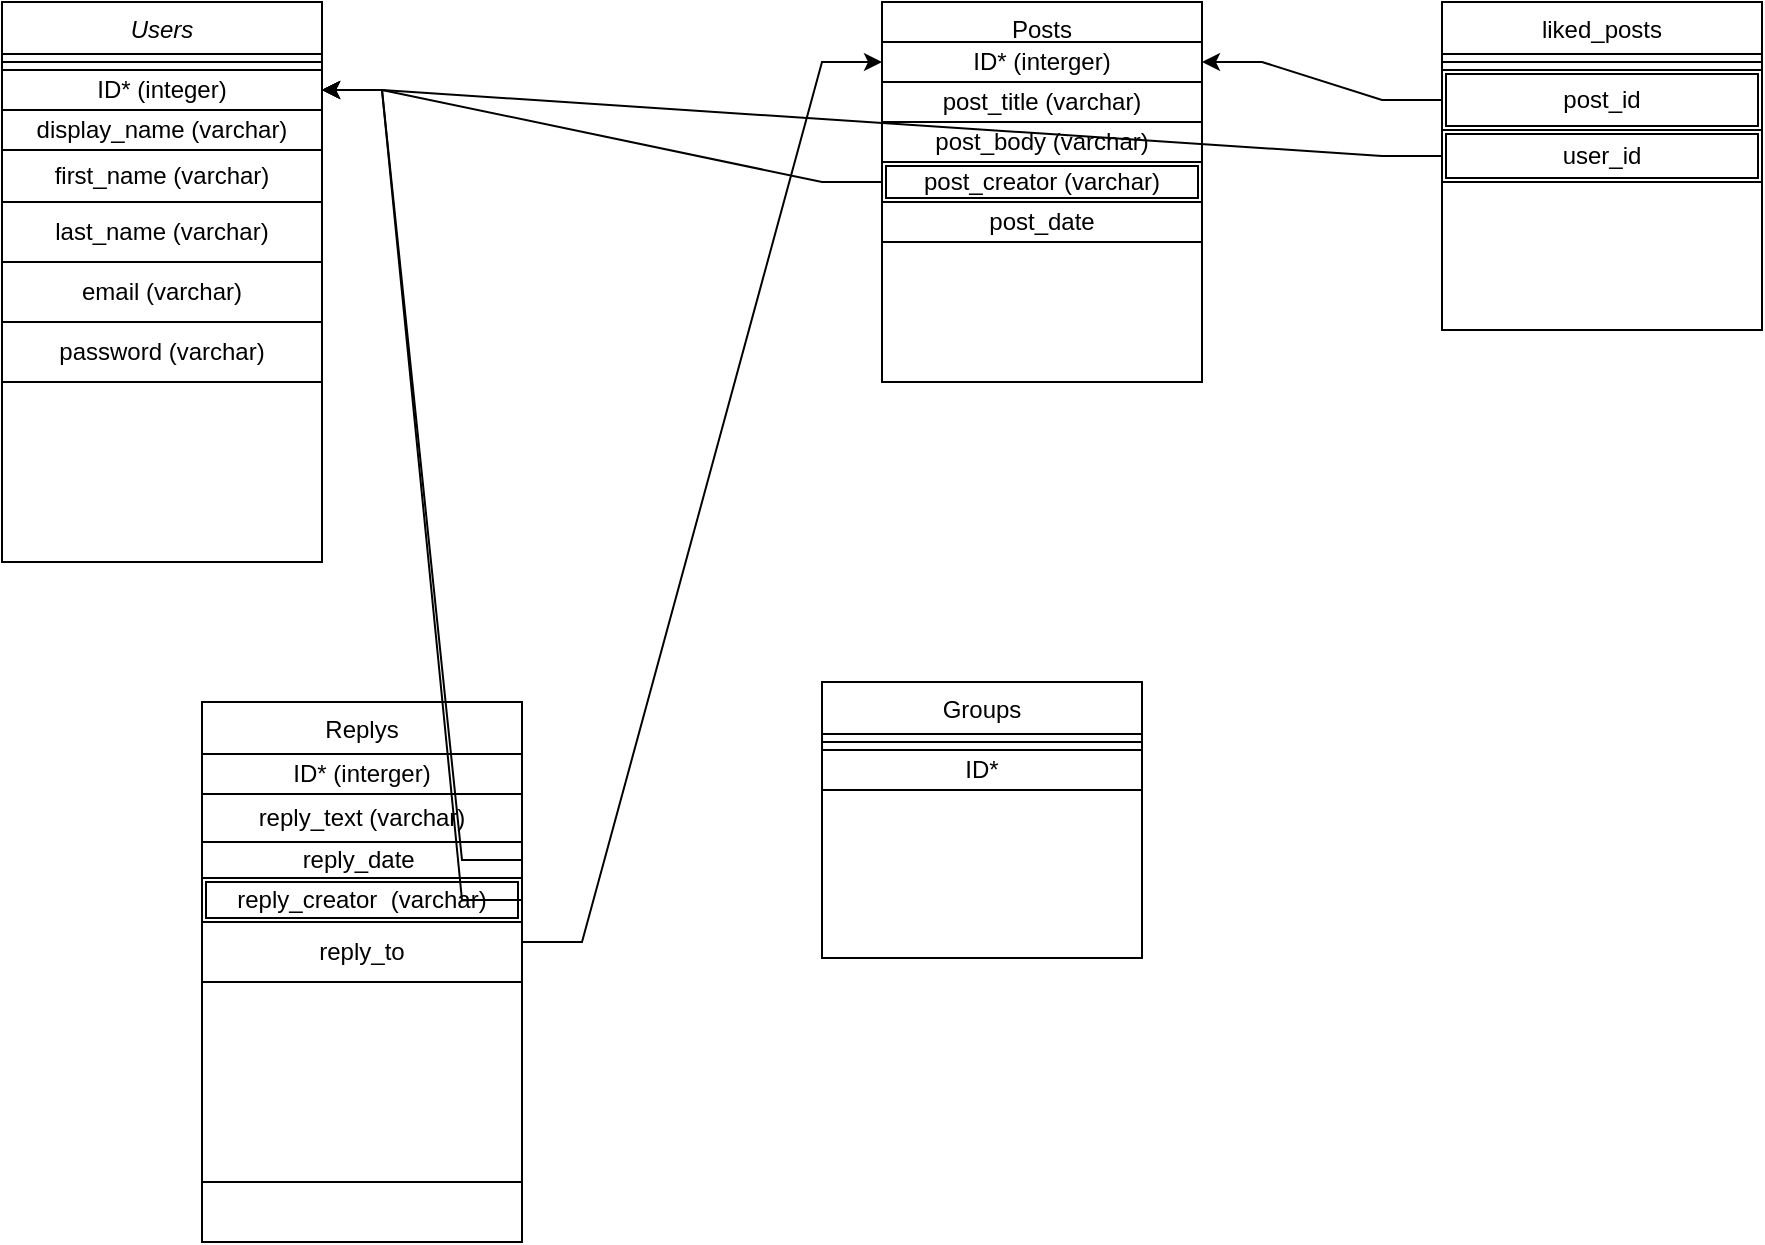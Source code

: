 <mxfile version="20.6.0" type="github">
  <diagram id="C5RBs43oDa-KdzZeNtuy" name="Page-1">
    <mxGraphModel dx="1716" dy="1129" grid="1" gridSize="10" guides="1" tooltips="1" connect="1" arrows="1" fold="1" page="1" pageScale="1" pageWidth="827" pageHeight="1169" math="0" shadow="0">
      <root>
        <mxCell id="WIyWlLk6GJQsqaUBKTNV-0" />
        <mxCell id="WIyWlLk6GJQsqaUBKTNV-1" parent="WIyWlLk6GJQsqaUBKTNV-0" />
        <mxCell id="zkfFHV4jXpPFQw0GAbJ--0" value="Users" style="swimlane;fontStyle=2;align=center;verticalAlign=top;childLayout=stackLayout;horizontal=1;startSize=26;horizontalStack=0;resizeParent=1;resizeLast=0;collapsible=1;marginBottom=0;rounded=0;shadow=0;strokeWidth=1;" parent="WIyWlLk6GJQsqaUBKTNV-1" vertex="1">
          <mxGeometry x="20" y="10" width="160" height="280" as="geometry">
            <mxRectangle x="230" y="140" width="160" height="26" as="alternateBounds" />
          </mxGeometry>
        </mxCell>
        <mxCell id="zkfFHV4jXpPFQw0GAbJ--4" value="" style="line;html=1;strokeWidth=1;align=left;verticalAlign=middle;spacingTop=-1;spacingLeft=3;spacingRight=3;rotatable=0;labelPosition=right;points=[];portConstraint=eastwest;" parent="zkfFHV4jXpPFQw0GAbJ--0" vertex="1">
          <mxGeometry y="26" width="160" height="8" as="geometry" />
        </mxCell>
        <mxCell id="IrUc4O2lOD2biZYqowbz-2" value="ID* (integer)" style="rounded=0;whiteSpace=wrap;html=1;" vertex="1" parent="zkfFHV4jXpPFQw0GAbJ--0">
          <mxGeometry y="34" width="160" height="20" as="geometry" />
        </mxCell>
        <mxCell id="IrUc4O2lOD2biZYqowbz-7" value="display_name (varchar)" style="rounded=0;whiteSpace=wrap;html=1;" vertex="1" parent="zkfFHV4jXpPFQw0GAbJ--0">
          <mxGeometry y="54" width="160" height="20" as="geometry" />
        </mxCell>
        <mxCell id="IrUc4O2lOD2biZYqowbz-9" value="first_name (varchar)" style="rounded=0;whiteSpace=wrap;html=1;" vertex="1" parent="zkfFHV4jXpPFQw0GAbJ--0">
          <mxGeometry y="74" width="160" height="26" as="geometry" />
        </mxCell>
        <mxCell id="IrUc4O2lOD2biZYqowbz-8" value="last_name (varchar)" style="rounded=0;whiteSpace=wrap;html=1;" vertex="1" parent="zkfFHV4jXpPFQw0GAbJ--0">
          <mxGeometry y="100" width="160" height="30" as="geometry" />
        </mxCell>
        <mxCell id="IrUc4O2lOD2biZYqowbz-6" value="email (varchar)" style="rounded=0;whiteSpace=wrap;html=1;" vertex="1" parent="zkfFHV4jXpPFQw0GAbJ--0">
          <mxGeometry y="130" width="160" height="30" as="geometry" />
        </mxCell>
        <mxCell id="IrUc4O2lOD2biZYqowbz-11" value="password (varchar)" style="rounded=0;whiteSpace=wrap;html=1;" vertex="1" parent="zkfFHV4jXpPFQw0GAbJ--0">
          <mxGeometry y="160" width="160" height="30" as="geometry" />
        </mxCell>
        <mxCell id="zkfFHV4jXpPFQw0GAbJ--6" value="Replys" style="swimlane;fontStyle=0;align=center;verticalAlign=top;childLayout=stackLayout;horizontal=1;startSize=26;horizontalStack=0;resizeParent=1;resizeLast=0;collapsible=1;marginBottom=0;rounded=0;shadow=0;strokeWidth=1;" parent="WIyWlLk6GJQsqaUBKTNV-1" vertex="1">
          <mxGeometry x="120" y="360" width="160" height="270" as="geometry">
            <mxRectangle x="130" y="380" width="160" height="26" as="alternateBounds" />
          </mxGeometry>
        </mxCell>
        <mxCell id="IrUc4O2lOD2biZYqowbz-4" value="ID* (interger)" style="rounded=0;whiteSpace=wrap;html=1;" vertex="1" parent="zkfFHV4jXpPFQw0GAbJ--6">
          <mxGeometry y="26" width="160" height="20" as="geometry" />
        </mxCell>
        <mxCell id="IrUc4O2lOD2biZYqowbz-15" value="reply_text (varchar)" style="rounded=0;whiteSpace=wrap;html=1;" vertex="1" parent="zkfFHV4jXpPFQw0GAbJ--6">
          <mxGeometry y="46" width="160" height="24" as="geometry" />
        </mxCell>
        <mxCell id="IrUc4O2lOD2biZYqowbz-30" value="reply_date&amp;nbsp;" style="whiteSpace=wrap;html=1;" vertex="1" parent="zkfFHV4jXpPFQw0GAbJ--6">
          <mxGeometry y="70" width="160" height="18" as="geometry" />
        </mxCell>
        <mxCell id="IrUc4O2lOD2biZYqowbz-36" value="reply_creator&amp;nbsp; (varchar)" style="shape=ext;double=1;rounded=0;whiteSpace=wrap;html=1;" vertex="1" parent="zkfFHV4jXpPFQw0GAbJ--6">
          <mxGeometry y="88" width="160" height="22" as="geometry" />
        </mxCell>
        <mxCell id="IrUc4O2lOD2biZYqowbz-55" value="reply_to" style="rounded=0;whiteSpace=wrap;html=1;" vertex="1" parent="zkfFHV4jXpPFQw0GAbJ--6">
          <mxGeometry y="110" width="160" height="30" as="geometry" />
        </mxCell>
        <mxCell id="IrUc4O2lOD2biZYqowbz-29" value="" style="rounded=0;whiteSpace=wrap;html=1;" vertex="1" parent="zkfFHV4jXpPFQw0GAbJ--6">
          <mxGeometry y="140" width="160" height="100" as="geometry" />
        </mxCell>
        <mxCell id="zkfFHV4jXpPFQw0GAbJ--17" value="Posts" style="swimlane;fontStyle=0;align=center;verticalAlign=top;childLayout=stackLayout;horizontal=1;startSize=20;horizontalStack=0;resizeParent=1;resizeLast=0;collapsible=1;marginBottom=0;rounded=0;shadow=0;strokeWidth=1;" parent="WIyWlLk6GJQsqaUBKTNV-1" vertex="1">
          <mxGeometry x="460" y="10" width="160" height="190" as="geometry">
            <mxRectangle x="460" y="10" width="160" height="26" as="alternateBounds" />
          </mxGeometry>
        </mxCell>
        <mxCell id="IrUc4O2lOD2biZYqowbz-3" value="ID* (interger)" style="rounded=0;whiteSpace=wrap;html=1;" vertex="1" parent="zkfFHV4jXpPFQw0GAbJ--17">
          <mxGeometry y="20" width="160" height="20" as="geometry" />
        </mxCell>
        <mxCell id="IrUc4O2lOD2biZYqowbz-12" value="post_title (varchar)" style="rounded=0;whiteSpace=wrap;html=1;" vertex="1" parent="zkfFHV4jXpPFQw0GAbJ--17">
          <mxGeometry y="40" width="160" height="20" as="geometry" />
        </mxCell>
        <mxCell id="IrUc4O2lOD2biZYqowbz-14" value="post_body (varchar)" style="rounded=0;whiteSpace=wrap;html=1;" vertex="1" parent="zkfFHV4jXpPFQw0GAbJ--17">
          <mxGeometry y="60" width="160" height="20" as="geometry" />
        </mxCell>
        <mxCell id="IrUc4O2lOD2biZYqowbz-27" value="post_creator (varchar)" style="shape=ext;double=1;rounded=0;whiteSpace=wrap;html=1;" vertex="1" parent="zkfFHV4jXpPFQw0GAbJ--17">
          <mxGeometry y="80" width="160" height="20" as="geometry" />
        </mxCell>
        <mxCell id="IrUc4O2lOD2biZYqowbz-28" value="post_date" style="rounded=0;whiteSpace=wrap;html=1;" vertex="1" parent="zkfFHV4jXpPFQw0GAbJ--17">
          <mxGeometry y="100" width="160" height="20" as="geometry" />
        </mxCell>
        <mxCell id="IrUc4O2lOD2biZYqowbz-0" value="Groups" style="swimlane;fontStyle=0;align=center;verticalAlign=top;childLayout=stackLayout;horizontal=1;startSize=26;horizontalStack=0;resizeParent=1;resizeLast=0;collapsible=1;marginBottom=0;rounded=0;shadow=0;strokeWidth=1;" vertex="1" parent="WIyWlLk6GJQsqaUBKTNV-1">
          <mxGeometry x="430" y="350" width="160" height="138" as="geometry">
            <mxRectangle x="130" y="380" width="160" height="26" as="alternateBounds" />
          </mxGeometry>
        </mxCell>
        <mxCell id="IrUc4O2lOD2biZYqowbz-1" value="" style="line;html=1;strokeWidth=1;align=left;verticalAlign=middle;spacingTop=-1;spacingLeft=3;spacingRight=3;rotatable=0;labelPosition=right;points=[];portConstraint=eastwest;" vertex="1" parent="IrUc4O2lOD2biZYqowbz-0">
          <mxGeometry y="26" width="160" height="8" as="geometry" />
        </mxCell>
        <mxCell id="IrUc4O2lOD2biZYqowbz-5" value="ID*" style="rounded=0;whiteSpace=wrap;html=1;" vertex="1" parent="IrUc4O2lOD2biZYqowbz-0">
          <mxGeometry y="34" width="160" height="20" as="geometry" />
        </mxCell>
        <mxCell id="IrUc4O2lOD2biZYqowbz-34" style="edgeStyle=entityRelationEdgeStyle;rounded=0;orthogonalLoop=1;jettySize=auto;html=1;exitX=0;exitY=0.5;exitDx=0;exitDy=0;strokeColor=#000000;" edge="1" parent="WIyWlLk6GJQsqaUBKTNV-1" source="IrUc4O2lOD2biZYqowbz-27" target="IrUc4O2lOD2biZYqowbz-2">
          <mxGeometry relative="1" as="geometry" />
        </mxCell>
        <mxCell id="IrUc4O2lOD2biZYqowbz-35" style="edgeStyle=entityRelationEdgeStyle;rounded=0;orthogonalLoop=1;jettySize=auto;html=1;entryX=0;entryY=0.5;entryDx=0;entryDy=0;strokeColor=#000000;" edge="1" parent="WIyWlLk6GJQsqaUBKTNV-1" target="IrUc4O2lOD2biZYqowbz-3">
          <mxGeometry relative="1" as="geometry">
            <mxPoint x="280" y="480" as="sourcePoint" />
          </mxGeometry>
        </mxCell>
        <mxCell id="IrUc4O2lOD2biZYqowbz-41" style="edgeStyle=entityRelationEdgeStyle;rounded=0;orthogonalLoop=1;jettySize=auto;html=1;exitX=1;exitY=0.5;exitDx=0;exitDy=0;entryX=1;entryY=0.5;entryDx=0;entryDy=0;strokeColor=#000000;" edge="1" parent="WIyWlLk6GJQsqaUBKTNV-1" source="IrUc4O2lOD2biZYqowbz-30" target="IrUc4O2lOD2biZYqowbz-2">
          <mxGeometry relative="1" as="geometry" />
        </mxCell>
        <mxCell id="IrUc4O2lOD2biZYqowbz-45" value="liked_posts" style="swimlane;fontStyle=0;align=center;verticalAlign=top;childLayout=stackLayout;horizontal=1;startSize=26;horizontalStack=0;resizeParent=1;resizeLast=0;collapsible=1;marginBottom=0;rounded=0;shadow=0;strokeWidth=1;" vertex="1" parent="WIyWlLk6GJQsqaUBKTNV-1">
          <mxGeometry x="740" y="10" width="160" height="164" as="geometry">
            <mxRectangle x="130" y="380" width="160" height="26" as="alternateBounds" />
          </mxGeometry>
        </mxCell>
        <mxCell id="IrUc4O2lOD2biZYqowbz-46" value="" style="line;html=1;strokeWidth=1;align=left;verticalAlign=middle;spacingTop=-1;spacingLeft=3;spacingRight=3;rotatable=0;labelPosition=right;points=[];portConstraint=eastwest;" vertex="1" parent="IrUc4O2lOD2biZYqowbz-45">
          <mxGeometry y="26" width="160" height="8" as="geometry" />
        </mxCell>
        <mxCell id="IrUc4O2lOD2biZYqowbz-44" value="post_id" style="shape=ext;double=1;rounded=0;whiteSpace=wrap;html=1;" vertex="1" parent="IrUc4O2lOD2biZYqowbz-45">
          <mxGeometry y="34" width="160" height="30" as="geometry" />
        </mxCell>
        <mxCell id="IrUc4O2lOD2biZYqowbz-48" value="user_id" style="shape=ext;double=1;rounded=0;whiteSpace=wrap;html=1;" vertex="1" parent="IrUc4O2lOD2biZYqowbz-45">
          <mxGeometry y="64" width="160" height="26" as="geometry" />
        </mxCell>
        <mxCell id="IrUc4O2lOD2biZYqowbz-53" style="edgeStyle=entityRelationEdgeStyle;rounded=0;orthogonalLoop=1;jettySize=auto;html=1;exitX=0;exitY=0.5;exitDx=0;exitDy=0;entryX=1;entryY=0.5;entryDx=0;entryDy=0;strokeColor=#000000;" edge="1" parent="WIyWlLk6GJQsqaUBKTNV-1" source="IrUc4O2lOD2biZYqowbz-44" target="IrUc4O2lOD2biZYqowbz-3">
          <mxGeometry relative="1" as="geometry" />
        </mxCell>
        <mxCell id="IrUc4O2lOD2biZYqowbz-54" style="edgeStyle=entityRelationEdgeStyle;rounded=0;orthogonalLoop=1;jettySize=auto;html=1;exitX=0;exitY=0.5;exitDx=0;exitDy=0;strokeColor=#000000;entryX=1;entryY=0.5;entryDx=0;entryDy=0;" edge="1" parent="WIyWlLk6GJQsqaUBKTNV-1" source="IrUc4O2lOD2biZYqowbz-48" target="IrUc4O2lOD2biZYqowbz-2">
          <mxGeometry relative="1" as="geometry">
            <mxPoint x="290" y="320" as="targetPoint" />
          </mxGeometry>
        </mxCell>
        <mxCell id="IrUc4O2lOD2biZYqowbz-58" style="edgeStyle=entityRelationEdgeStyle;rounded=0;orthogonalLoop=1;jettySize=auto;html=1;exitX=1;exitY=0.5;exitDx=0;exitDy=0;entryX=1;entryY=0.5;entryDx=0;entryDy=0;strokeColor=#000000;" edge="1" parent="WIyWlLk6GJQsqaUBKTNV-1" source="IrUc4O2lOD2biZYqowbz-36" target="IrUc4O2lOD2biZYqowbz-2">
          <mxGeometry relative="1" as="geometry" />
        </mxCell>
      </root>
    </mxGraphModel>
  </diagram>
</mxfile>
